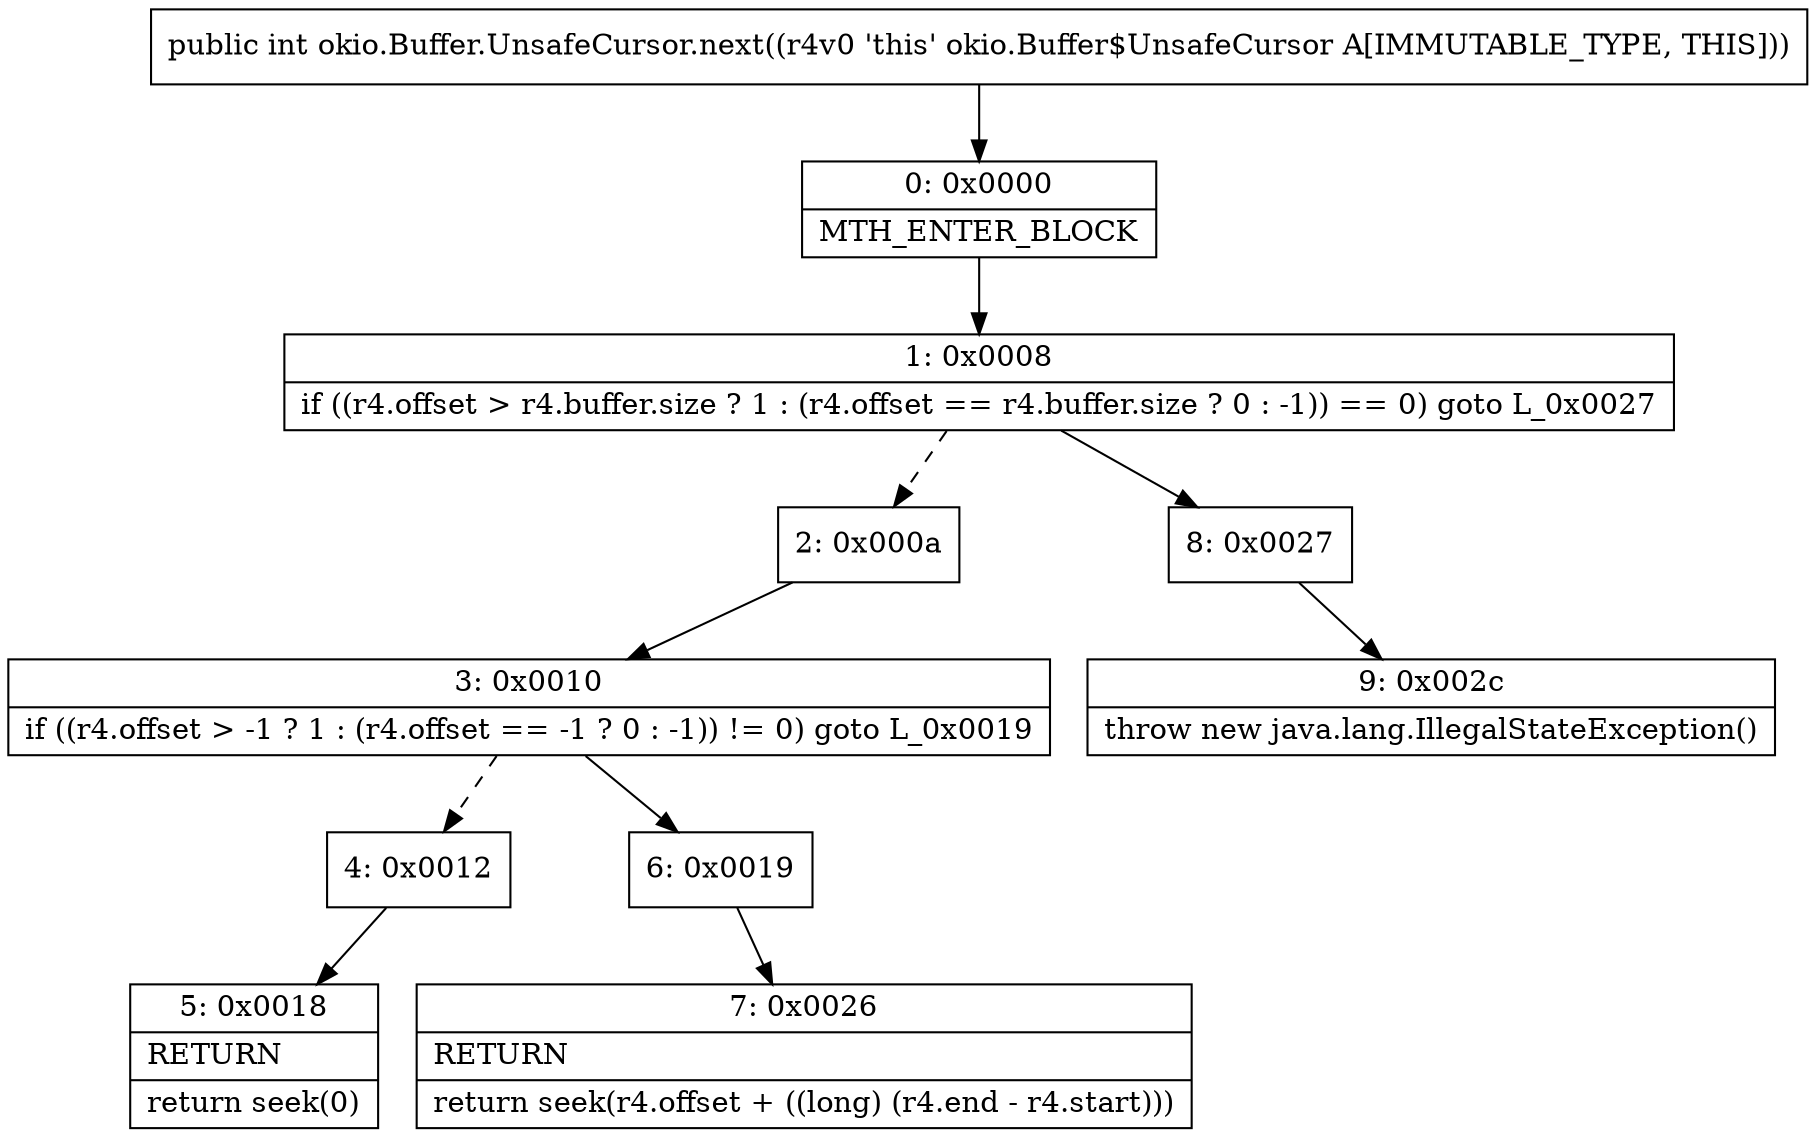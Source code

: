 digraph "CFG forokio.Buffer.UnsafeCursor.next()I" {
Node_0 [shape=record,label="{0\:\ 0x0000|MTH_ENTER_BLOCK\l}"];
Node_1 [shape=record,label="{1\:\ 0x0008|if ((r4.offset \> r4.buffer.size ? 1 : (r4.offset == r4.buffer.size ? 0 : \-1)) == 0) goto L_0x0027\l}"];
Node_2 [shape=record,label="{2\:\ 0x000a}"];
Node_3 [shape=record,label="{3\:\ 0x0010|if ((r4.offset \> \-1 ? 1 : (r4.offset == \-1 ? 0 : \-1)) != 0) goto L_0x0019\l}"];
Node_4 [shape=record,label="{4\:\ 0x0012}"];
Node_5 [shape=record,label="{5\:\ 0x0018|RETURN\l|return seek(0)\l}"];
Node_6 [shape=record,label="{6\:\ 0x0019}"];
Node_7 [shape=record,label="{7\:\ 0x0026|RETURN\l|return seek(r4.offset + ((long) (r4.end \- r4.start)))\l}"];
Node_8 [shape=record,label="{8\:\ 0x0027}"];
Node_9 [shape=record,label="{9\:\ 0x002c|throw new java.lang.IllegalStateException()\l}"];
MethodNode[shape=record,label="{public int okio.Buffer.UnsafeCursor.next((r4v0 'this' okio.Buffer$UnsafeCursor A[IMMUTABLE_TYPE, THIS])) }"];
MethodNode -> Node_0;
Node_0 -> Node_1;
Node_1 -> Node_2[style=dashed];
Node_1 -> Node_8;
Node_2 -> Node_3;
Node_3 -> Node_4[style=dashed];
Node_3 -> Node_6;
Node_4 -> Node_5;
Node_6 -> Node_7;
Node_8 -> Node_9;
}

